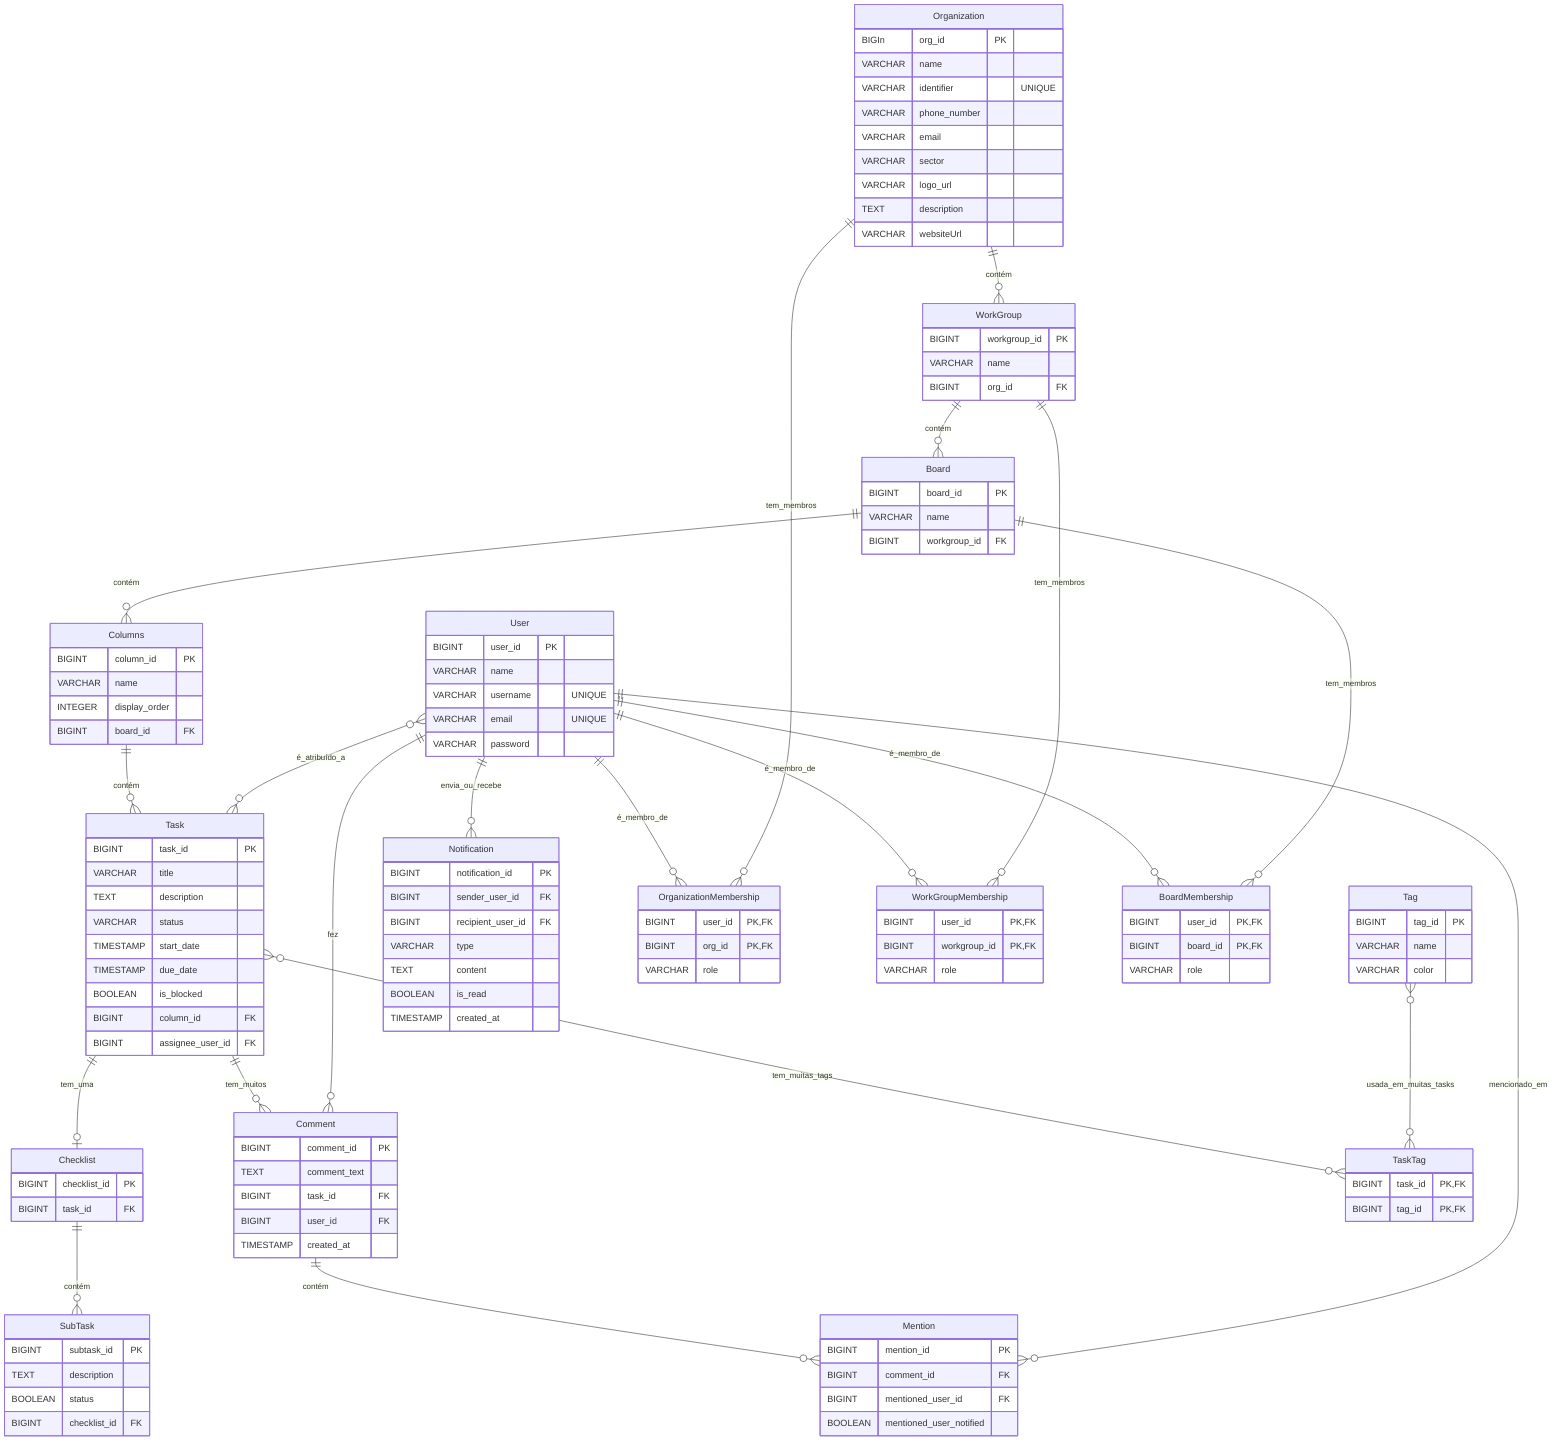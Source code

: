 erDiagram
    User {
        BIGINT user_id PK
        VARCHAR name
        VARCHAR username "UNIQUE"
        VARCHAR email "UNIQUE"
        VARCHAR password
    }

    Organization {
        BIGIn org_id PK
        VARCHAR name
        VARCHAR identifier "UNIQUE"
        VARCHAR phone_number
        VARCHAR email
        VARCHAR sector
        VARCHAR logo_url
        TEXT description
        VARCHAR websiteUrl
        
    }

    WorkGroup {
        BIGINT workgroup_id PK
        VARCHAR name
        BIGINT org_id FK
        
    }

    Board {
        BIGINT board_id PK
        VARCHAR name
        BIGINT workgroup_id FK
        
    }

    Columns {
        BIGINT column_id PK
        VARCHAR name
        INTEGER display_order
        BIGINT board_id FK
        
    }

    Task {
        BIGINT task_id PK
        VARCHAR title
        TEXT description
        VARCHAR status
        TIMESTAMP start_date
        TIMESTAMP due_date
        BOOLEAN is_blocked
        BIGINT column_id FK
        BIGINT assignee_user_id FK
    }

    Checklist {
        BIGINT checklist_id PK
        BIGINT task_id FK
        
    }

    SubTask {
        BIGINT subtask_id PK
        TEXT description
        BOOLEAN status
        BIGINT checklist_id FK
    }

    Comment {
        BIGINT comment_id PK
        TEXT comment_text
        BIGINT task_id FK
        BIGINT user_id FK
        TIMESTAMP created_at
    }

    Tag {
        BIGINT tag_id PK
        VARCHAR name
        VARCHAR color
    }

    Mention {
        BIGINT mention_id PK
        BIGINT comment_id FK
        BIGINT mentioned_user_id FK
        BOOLEAN mentioned_user_notified
    }

    Notification {
        BIGINT notification_id PK
        BIGINT sender_user_id FK
        BIGINT recipient_user_id FK
        VARCHAR type
        TEXT content
        BOOLEAN is_read
        TIMESTAMP created_at
    }

   

    OrganizationMembership {
        BIGINT user_id PK,FK
        BIGINT org_id PK,FK
        VARCHAR role
    }

    WorkGroupMembership {
        BIGINT user_id PK,FK
        BIGINT workgroup_id PK,FK
        VARCHAR role
    }

    BoardMembership {
        BIGINT user_id PK,FK
        BIGINT board_id PK,FK
        VARCHAR role
    }

    TaskTag {
        BIGINT task_id PK,FK
        BIGINT tag_id PK,FK
    }

  

    Organization ||--o{ WorkGroup : contém
    WorkGroup ||--o{ Board : contém
    Board ||--o{ Columns : contém
    Columns ||--o{ Task : contém

    Task ||--o| Checklist : tem_uma
    Task ||--o{ Comment : tem_muitos
    Task }o--o{ TaskTag : tem_muitas_tags
    Tag }o--o{ TaskTag : usada_em_muitas_tasks

    Comment ||--o{ Mention : contém

    Checklist ||--o{ SubTask : contém

    User ||--o{ Notification : envia_ou_recebe
    User ||--o{ OrganizationMembership : é_membro_de
    Organization ||--o{ OrganizationMembership : tem_membros

    User ||--o{ WorkGroupMembership : é_membro_de
    WorkGroup ||--o{ WorkGroupMembership : tem_membros

    User ||--o{ BoardMembership : é_membro_de
    Board ||--o{ BoardMembership : tem_membros

    User ||--o{ Comment : fez
    User }o--o{ Task : é_atribuído_a
    User ||--o{ Mention : mencionado_em